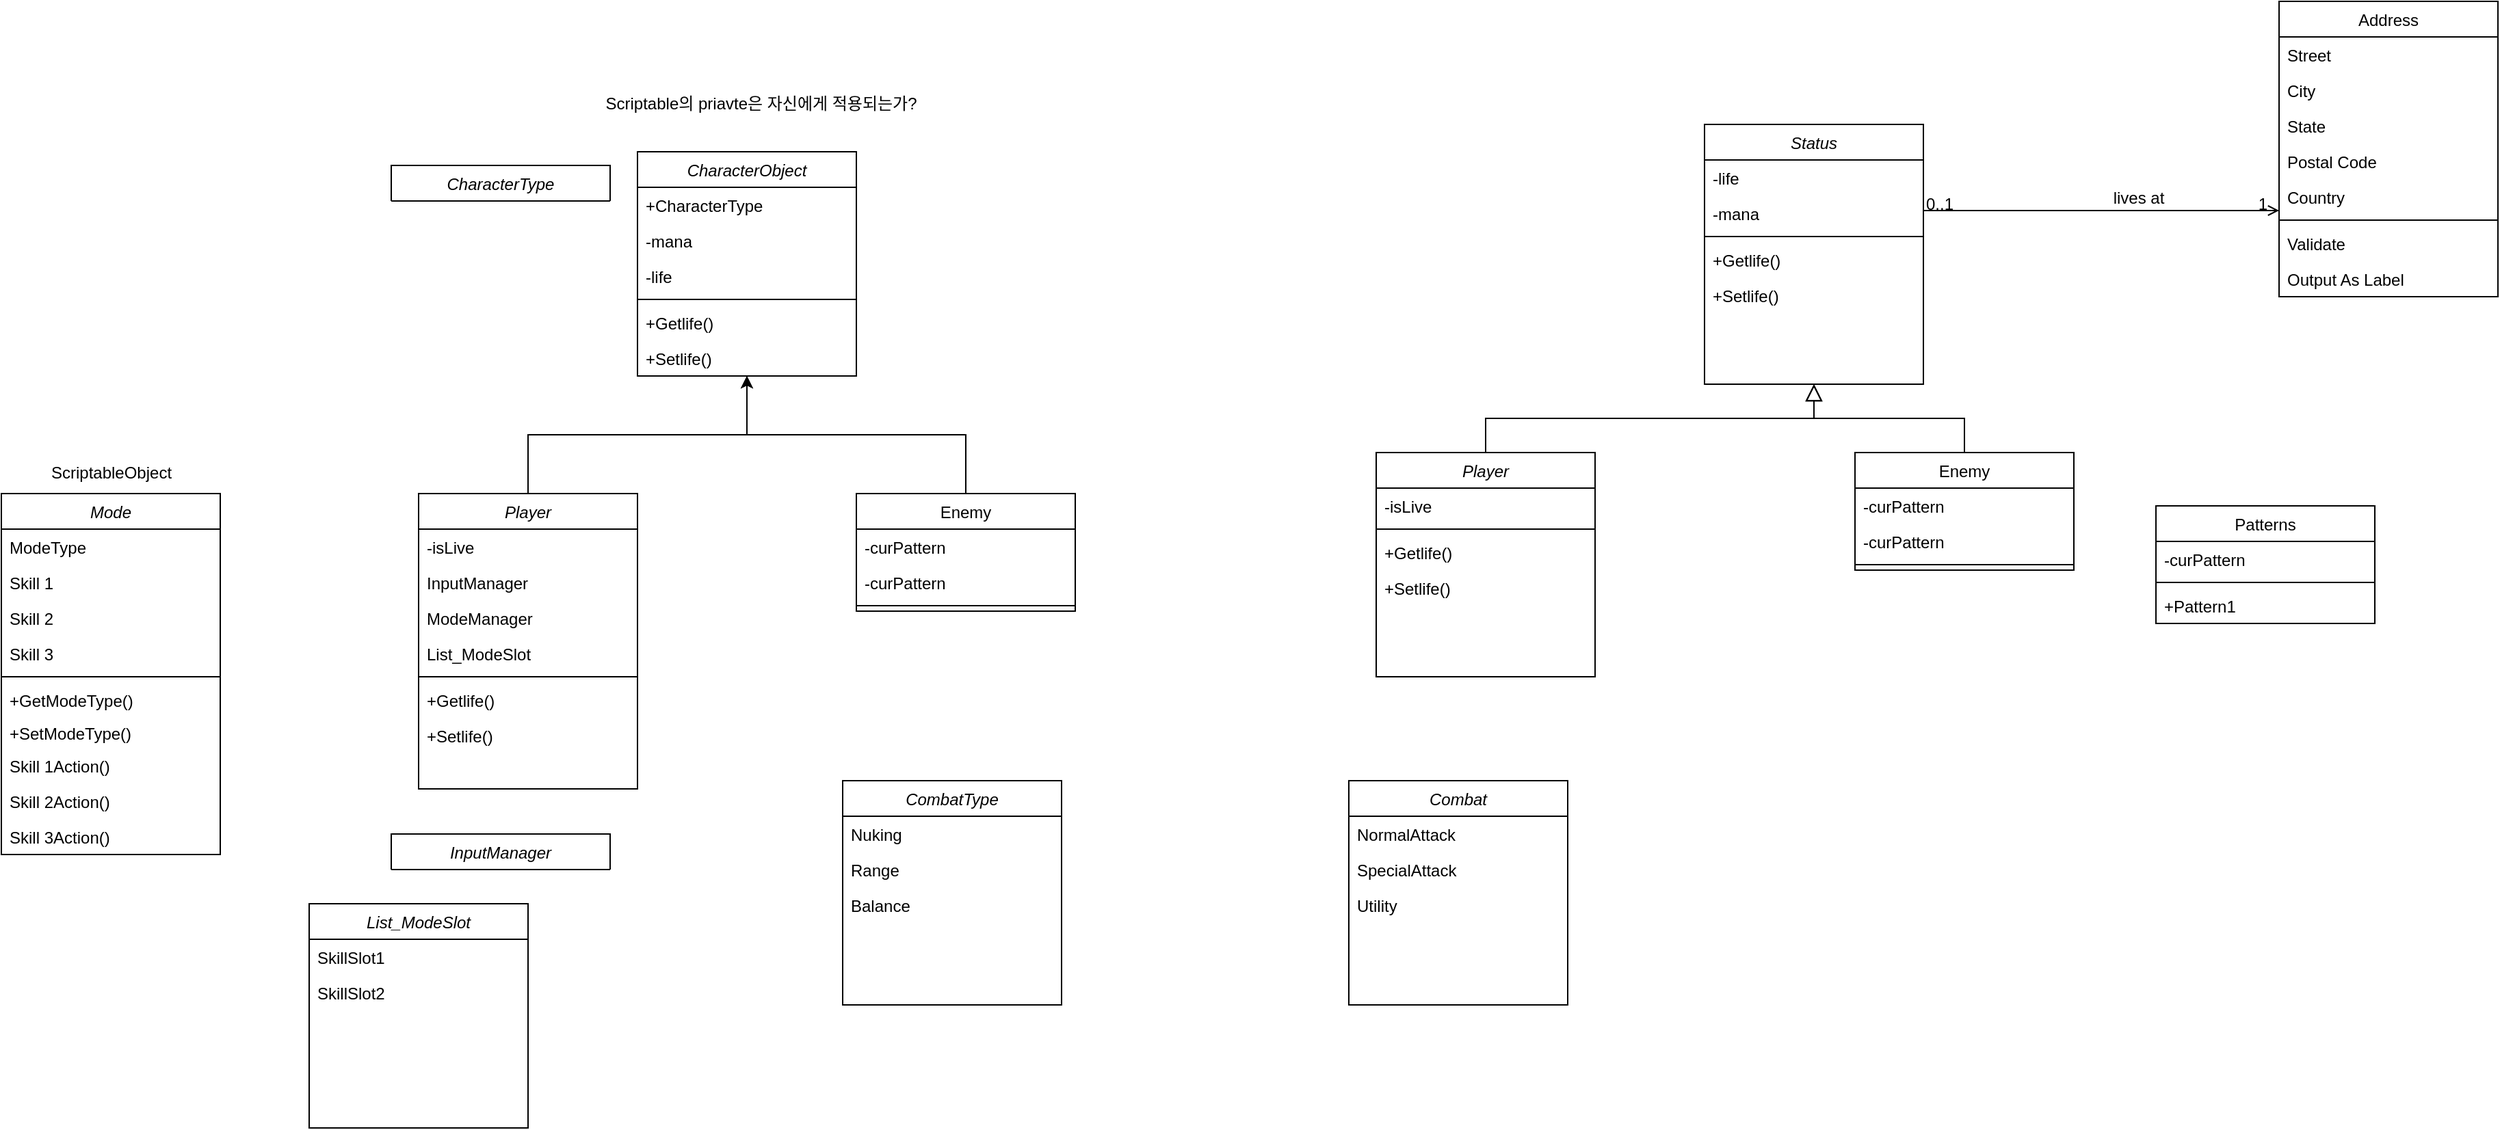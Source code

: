 <mxfile version="21.7.5" type="github">
  <diagram id="C5RBs43oDa-KdzZeNtuy" name="Page-1">
    <mxGraphModel dx="3042" dy="765" grid="1" gridSize="10" guides="1" tooltips="1" connect="1" arrows="1" fold="1" page="1" pageScale="1" pageWidth="827" pageHeight="1169" math="0" shadow="0">
      <root>
        <mxCell id="WIyWlLk6GJQsqaUBKTNV-0" />
        <mxCell id="WIyWlLk6GJQsqaUBKTNV-1" parent="WIyWlLk6GJQsqaUBKTNV-0" />
        <mxCell id="zkfFHV4jXpPFQw0GAbJ--0" value="Status" style="swimlane;fontStyle=2;align=center;verticalAlign=top;childLayout=stackLayout;horizontal=1;startSize=26;horizontalStack=0;resizeParent=1;resizeLast=0;collapsible=1;marginBottom=0;rounded=0;shadow=0;strokeWidth=1;" parent="WIyWlLk6GJQsqaUBKTNV-1" vertex="1">
          <mxGeometry x="220" y="120" width="160" height="190" as="geometry">
            <mxRectangle x="230" y="140" width="160" height="26" as="alternateBounds" />
          </mxGeometry>
        </mxCell>
        <mxCell id="uWwSneEnuYxuJ-_w9T1K-6" value="-life" style="text;align=left;verticalAlign=top;spacingLeft=4;spacingRight=4;overflow=hidden;rotatable=0;points=[[0,0.5],[1,0.5]];portConstraint=eastwest;" parent="zkfFHV4jXpPFQw0GAbJ--0" vertex="1">
          <mxGeometry y="26" width="160" height="26" as="geometry" />
        </mxCell>
        <mxCell id="uWwSneEnuYxuJ-_w9T1K-7" value="-mana" style="text;align=left;verticalAlign=top;spacingLeft=4;spacingRight=4;overflow=hidden;rotatable=0;points=[[0,0.5],[1,0.5]];portConstraint=eastwest;rounded=0;shadow=0;html=0;" parent="zkfFHV4jXpPFQw0GAbJ--0" vertex="1">
          <mxGeometry y="52" width="160" height="26" as="geometry" />
        </mxCell>
        <mxCell id="zkfFHV4jXpPFQw0GAbJ--4" value="" style="line;html=1;strokeWidth=1;align=left;verticalAlign=middle;spacingTop=-1;spacingLeft=3;spacingRight=3;rotatable=0;labelPosition=right;points=[];portConstraint=eastwest;" parent="zkfFHV4jXpPFQw0GAbJ--0" vertex="1">
          <mxGeometry y="78" width="160" height="8" as="geometry" />
        </mxCell>
        <mxCell id="uWwSneEnuYxuJ-_w9T1K-9" value="+Getlife()" style="text;align=left;verticalAlign=top;spacingLeft=4;spacingRight=4;overflow=hidden;rotatable=0;points=[[0,0.5],[1,0.5]];portConstraint=eastwest;" parent="zkfFHV4jXpPFQw0GAbJ--0" vertex="1">
          <mxGeometry y="86" width="160" height="26" as="geometry" />
        </mxCell>
        <mxCell id="uWwSneEnuYxuJ-_w9T1K-10" value="+Setlife()" style="text;align=left;verticalAlign=top;spacingLeft=4;spacingRight=4;overflow=hidden;rotatable=0;points=[[0,0.5],[1,0.5]];portConstraint=eastwest;" parent="zkfFHV4jXpPFQw0GAbJ--0" vertex="1">
          <mxGeometry y="112" width="160" height="26" as="geometry" />
        </mxCell>
        <mxCell id="zkfFHV4jXpPFQw0GAbJ--12" value="" style="endArrow=block;endSize=10;endFill=0;shadow=0;strokeWidth=1;rounded=0;edgeStyle=elbowEdgeStyle;elbow=vertical;exitX=0.5;exitY=0;exitDx=0;exitDy=0;" parent="WIyWlLk6GJQsqaUBKTNV-1" source="SYZSIaImbJLDDhlWVHzJ-0" target="zkfFHV4jXpPFQw0GAbJ--0" edge="1">
          <mxGeometry width="160" relative="1" as="geometry">
            <mxPoint x="200" y="360" as="sourcePoint" />
            <mxPoint x="200" y="203" as="targetPoint" />
          </mxGeometry>
        </mxCell>
        <mxCell id="zkfFHV4jXpPFQw0GAbJ--13" value="Enemy" style="swimlane;fontStyle=0;align=center;verticalAlign=top;childLayout=stackLayout;horizontal=1;startSize=26;horizontalStack=0;resizeParent=1;resizeLast=0;collapsible=1;marginBottom=0;rounded=0;shadow=0;strokeWidth=1;" parent="WIyWlLk6GJQsqaUBKTNV-1" vertex="1">
          <mxGeometry x="330" y="360" width="160" height="86" as="geometry">
            <mxRectangle x="340" y="380" width="170" height="26" as="alternateBounds" />
          </mxGeometry>
        </mxCell>
        <mxCell id="zkfFHV4jXpPFQw0GAbJ--14" value="-curPattern" style="text;align=left;verticalAlign=top;spacingLeft=4;spacingRight=4;overflow=hidden;rotatable=0;points=[[0,0.5],[1,0.5]];portConstraint=eastwest;" parent="zkfFHV4jXpPFQw0GAbJ--13" vertex="1">
          <mxGeometry y="26" width="160" height="26" as="geometry" />
        </mxCell>
        <mxCell id="uWwSneEnuYxuJ-_w9T1K-12" value="-curPattern" style="text;align=left;verticalAlign=top;spacingLeft=4;spacingRight=4;overflow=hidden;rotatable=0;points=[[0,0.5],[1,0.5]];portConstraint=eastwest;" parent="zkfFHV4jXpPFQw0GAbJ--13" vertex="1">
          <mxGeometry y="52" width="160" height="26" as="geometry" />
        </mxCell>
        <mxCell id="zkfFHV4jXpPFQw0GAbJ--15" value="" style="line;html=1;strokeWidth=1;align=left;verticalAlign=middle;spacingTop=-1;spacingLeft=3;spacingRight=3;rotatable=0;labelPosition=right;points=[];portConstraint=eastwest;" parent="zkfFHV4jXpPFQw0GAbJ--13" vertex="1">
          <mxGeometry y="78" width="160" height="8" as="geometry" />
        </mxCell>
        <mxCell id="zkfFHV4jXpPFQw0GAbJ--16" value="" style="endArrow=block;endSize=10;endFill=0;shadow=0;strokeWidth=1;rounded=0;edgeStyle=elbowEdgeStyle;elbow=vertical;" parent="WIyWlLk6GJQsqaUBKTNV-1" source="zkfFHV4jXpPFQw0GAbJ--13" target="zkfFHV4jXpPFQw0GAbJ--0" edge="1">
          <mxGeometry width="160" relative="1" as="geometry">
            <mxPoint x="210" y="373" as="sourcePoint" />
            <mxPoint x="310" y="271" as="targetPoint" />
          </mxGeometry>
        </mxCell>
        <mxCell id="zkfFHV4jXpPFQw0GAbJ--17" value="Address" style="swimlane;fontStyle=0;align=center;verticalAlign=top;childLayout=stackLayout;horizontal=1;startSize=26;horizontalStack=0;resizeParent=1;resizeLast=0;collapsible=1;marginBottom=0;rounded=0;shadow=0;strokeWidth=1;" parent="WIyWlLk6GJQsqaUBKTNV-1" vertex="1">
          <mxGeometry x="640" y="30" width="160" height="216" as="geometry">
            <mxRectangle x="550" y="140" width="160" height="26" as="alternateBounds" />
          </mxGeometry>
        </mxCell>
        <mxCell id="zkfFHV4jXpPFQw0GAbJ--18" value="Street" style="text;align=left;verticalAlign=top;spacingLeft=4;spacingRight=4;overflow=hidden;rotatable=0;points=[[0,0.5],[1,0.5]];portConstraint=eastwest;" parent="zkfFHV4jXpPFQw0GAbJ--17" vertex="1">
          <mxGeometry y="26" width="160" height="26" as="geometry" />
        </mxCell>
        <mxCell id="zkfFHV4jXpPFQw0GAbJ--19" value="City" style="text;align=left;verticalAlign=top;spacingLeft=4;spacingRight=4;overflow=hidden;rotatable=0;points=[[0,0.5],[1,0.5]];portConstraint=eastwest;rounded=0;shadow=0;html=0;" parent="zkfFHV4jXpPFQw0GAbJ--17" vertex="1">
          <mxGeometry y="52" width="160" height="26" as="geometry" />
        </mxCell>
        <mxCell id="zkfFHV4jXpPFQw0GAbJ--20" value="State" style="text;align=left;verticalAlign=top;spacingLeft=4;spacingRight=4;overflow=hidden;rotatable=0;points=[[0,0.5],[1,0.5]];portConstraint=eastwest;rounded=0;shadow=0;html=0;" parent="zkfFHV4jXpPFQw0GAbJ--17" vertex="1">
          <mxGeometry y="78" width="160" height="26" as="geometry" />
        </mxCell>
        <mxCell id="zkfFHV4jXpPFQw0GAbJ--21" value="Postal Code" style="text;align=left;verticalAlign=top;spacingLeft=4;spacingRight=4;overflow=hidden;rotatable=0;points=[[0,0.5],[1,0.5]];portConstraint=eastwest;rounded=0;shadow=0;html=0;" parent="zkfFHV4jXpPFQw0GAbJ--17" vertex="1">
          <mxGeometry y="104" width="160" height="26" as="geometry" />
        </mxCell>
        <mxCell id="zkfFHV4jXpPFQw0GAbJ--22" value="Country" style="text;align=left;verticalAlign=top;spacingLeft=4;spacingRight=4;overflow=hidden;rotatable=0;points=[[0,0.5],[1,0.5]];portConstraint=eastwest;rounded=0;shadow=0;html=0;" parent="zkfFHV4jXpPFQw0GAbJ--17" vertex="1">
          <mxGeometry y="130" width="160" height="26" as="geometry" />
        </mxCell>
        <mxCell id="zkfFHV4jXpPFQw0GAbJ--23" value="" style="line;html=1;strokeWidth=1;align=left;verticalAlign=middle;spacingTop=-1;spacingLeft=3;spacingRight=3;rotatable=0;labelPosition=right;points=[];portConstraint=eastwest;" parent="zkfFHV4jXpPFQw0GAbJ--17" vertex="1">
          <mxGeometry y="156" width="160" height="8" as="geometry" />
        </mxCell>
        <mxCell id="zkfFHV4jXpPFQw0GAbJ--24" value="Validate" style="text;align=left;verticalAlign=top;spacingLeft=4;spacingRight=4;overflow=hidden;rotatable=0;points=[[0,0.5],[1,0.5]];portConstraint=eastwest;" parent="zkfFHV4jXpPFQw0GAbJ--17" vertex="1">
          <mxGeometry y="164" width="160" height="26" as="geometry" />
        </mxCell>
        <mxCell id="zkfFHV4jXpPFQw0GAbJ--25" value="Output As Label" style="text;align=left;verticalAlign=top;spacingLeft=4;spacingRight=4;overflow=hidden;rotatable=0;points=[[0,0.5],[1,0.5]];portConstraint=eastwest;" parent="zkfFHV4jXpPFQw0GAbJ--17" vertex="1">
          <mxGeometry y="190" width="160" height="26" as="geometry" />
        </mxCell>
        <mxCell id="zkfFHV4jXpPFQw0GAbJ--26" value="" style="endArrow=open;shadow=0;strokeWidth=1;rounded=0;endFill=1;edgeStyle=elbowEdgeStyle;elbow=vertical;" parent="WIyWlLk6GJQsqaUBKTNV-1" source="zkfFHV4jXpPFQw0GAbJ--0" target="zkfFHV4jXpPFQw0GAbJ--17" edge="1">
          <mxGeometry x="0.5" y="41" relative="1" as="geometry">
            <mxPoint x="380" y="192" as="sourcePoint" />
            <mxPoint x="540" y="192" as="targetPoint" />
            <mxPoint x="-40" y="32" as="offset" />
          </mxGeometry>
        </mxCell>
        <mxCell id="zkfFHV4jXpPFQw0GAbJ--27" value="0..1" style="resizable=0;align=left;verticalAlign=bottom;labelBackgroundColor=none;fontSize=12;" parent="zkfFHV4jXpPFQw0GAbJ--26" connectable="0" vertex="1">
          <mxGeometry x="-1" relative="1" as="geometry">
            <mxPoint y="4" as="offset" />
          </mxGeometry>
        </mxCell>
        <mxCell id="zkfFHV4jXpPFQw0GAbJ--28" value="1" style="resizable=0;align=right;verticalAlign=bottom;labelBackgroundColor=none;fontSize=12;" parent="zkfFHV4jXpPFQw0GAbJ--26" connectable="0" vertex="1">
          <mxGeometry x="1" relative="1" as="geometry">
            <mxPoint x="-7" y="4" as="offset" />
          </mxGeometry>
        </mxCell>
        <mxCell id="zkfFHV4jXpPFQw0GAbJ--29" value="lives at" style="text;html=1;resizable=0;points=[];;align=center;verticalAlign=middle;labelBackgroundColor=none;rounded=0;shadow=0;strokeWidth=1;fontSize=12;" parent="zkfFHV4jXpPFQw0GAbJ--26" vertex="1" connectable="0">
          <mxGeometry x="0.5" y="49" relative="1" as="geometry">
            <mxPoint x="-38" y="40" as="offset" />
          </mxGeometry>
        </mxCell>
        <mxCell id="SYZSIaImbJLDDhlWVHzJ-0" value="Player" style="swimlane;fontStyle=2;align=center;verticalAlign=top;childLayout=stackLayout;horizontal=1;startSize=26;horizontalStack=0;resizeParent=1;resizeLast=0;collapsible=1;marginBottom=0;rounded=0;shadow=0;strokeWidth=1;" parent="WIyWlLk6GJQsqaUBKTNV-1" vertex="1">
          <mxGeometry x="-20" y="360" width="160" height="164" as="geometry">
            <mxRectangle x="230" y="140" width="160" height="26" as="alternateBounds" />
          </mxGeometry>
        </mxCell>
        <mxCell id="SYZSIaImbJLDDhlWVHzJ-1" value="-isLive" style="text;align=left;verticalAlign=top;spacingLeft=4;spacingRight=4;overflow=hidden;rotatable=0;points=[[0,0.5],[1,0.5]];portConstraint=eastwest;" parent="SYZSIaImbJLDDhlWVHzJ-0" vertex="1">
          <mxGeometry y="26" width="160" height="26" as="geometry" />
        </mxCell>
        <mxCell id="SYZSIaImbJLDDhlWVHzJ-4" value="" style="line;html=1;strokeWidth=1;align=left;verticalAlign=middle;spacingTop=-1;spacingLeft=3;spacingRight=3;rotatable=0;labelPosition=right;points=[];portConstraint=eastwest;" parent="SYZSIaImbJLDDhlWVHzJ-0" vertex="1">
          <mxGeometry y="52" width="160" height="8" as="geometry" />
        </mxCell>
        <mxCell id="SYZSIaImbJLDDhlWVHzJ-5" value="+Getlife()" style="text;align=left;verticalAlign=top;spacingLeft=4;spacingRight=4;overflow=hidden;rotatable=0;points=[[0,0.5],[1,0.5]];portConstraint=eastwest;" parent="SYZSIaImbJLDDhlWVHzJ-0" vertex="1">
          <mxGeometry y="60" width="160" height="26" as="geometry" />
        </mxCell>
        <mxCell id="uWwSneEnuYxuJ-_w9T1K-0" value="+Setlife()" style="text;align=left;verticalAlign=top;spacingLeft=4;spacingRight=4;overflow=hidden;rotatable=0;points=[[0,0.5],[1,0.5]];portConstraint=eastwest;" parent="SYZSIaImbJLDDhlWVHzJ-0" vertex="1">
          <mxGeometry y="86" width="160" height="26" as="geometry" />
        </mxCell>
        <mxCell id="uWwSneEnuYxuJ-_w9T1K-13" value="Patterns" style="swimlane;fontStyle=0;align=center;verticalAlign=top;childLayout=stackLayout;horizontal=1;startSize=26;horizontalStack=0;resizeParent=1;resizeLast=0;collapsible=1;marginBottom=0;rounded=0;shadow=0;strokeWidth=1;" parent="WIyWlLk6GJQsqaUBKTNV-1" vertex="1">
          <mxGeometry x="550" y="399" width="160" height="86" as="geometry">
            <mxRectangle x="340" y="380" width="170" height="26" as="alternateBounds" />
          </mxGeometry>
        </mxCell>
        <mxCell id="uWwSneEnuYxuJ-_w9T1K-14" value="-curPattern" style="text;align=left;verticalAlign=top;spacingLeft=4;spacingRight=4;overflow=hidden;rotatable=0;points=[[0,0.5],[1,0.5]];portConstraint=eastwest;" parent="uWwSneEnuYxuJ-_w9T1K-13" vertex="1">
          <mxGeometry y="26" width="160" height="26" as="geometry" />
        </mxCell>
        <mxCell id="uWwSneEnuYxuJ-_w9T1K-16" value="" style="line;html=1;strokeWidth=1;align=left;verticalAlign=middle;spacingTop=-1;spacingLeft=3;spacingRight=3;rotatable=0;labelPosition=right;points=[];portConstraint=eastwest;" parent="uWwSneEnuYxuJ-_w9T1K-13" vertex="1">
          <mxGeometry y="52" width="160" height="8" as="geometry" />
        </mxCell>
        <mxCell id="uWwSneEnuYxuJ-_w9T1K-15" value="+Pattern1" style="text;align=left;verticalAlign=top;spacingLeft=4;spacingRight=4;overflow=hidden;rotatable=0;points=[[0,0.5],[1,0.5]];portConstraint=eastwest;" parent="uWwSneEnuYxuJ-_w9T1K-13" vertex="1">
          <mxGeometry y="60" width="160" height="26" as="geometry" />
        </mxCell>
        <mxCell id="o0LXZU5-6Od_9K37iGlO-0" value="CharacterObject" style="swimlane;fontStyle=2;align=center;verticalAlign=top;childLayout=stackLayout;horizontal=1;startSize=26;horizontalStack=0;resizeParent=1;resizeLast=0;collapsible=1;marginBottom=0;rounded=0;shadow=0;strokeWidth=1;" parent="WIyWlLk6GJQsqaUBKTNV-1" vertex="1">
          <mxGeometry x="-560" y="140" width="160" height="164" as="geometry">
            <mxRectangle x="230" y="140" width="160" height="26" as="alternateBounds" />
          </mxGeometry>
        </mxCell>
        <mxCell id="o0LXZU5-6Od_9K37iGlO-1" value="+CharacterType" style="text;align=left;verticalAlign=top;spacingLeft=4;spacingRight=4;overflow=hidden;rotatable=0;points=[[0,0.5],[1,0.5]];portConstraint=eastwest;" parent="o0LXZU5-6Od_9K37iGlO-0" vertex="1">
          <mxGeometry y="26" width="160" height="26" as="geometry" />
        </mxCell>
        <mxCell id="o0LXZU5-6Od_9K37iGlO-25" value="-mana" style="text;align=left;verticalAlign=top;spacingLeft=4;spacingRight=4;overflow=hidden;rotatable=0;points=[[0,0.5],[1,0.5]];portConstraint=eastwest;rounded=0;shadow=0;html=0;" parent="o0LXZU5-6Od_9K37iGlO-0" vertex="1">
          <mxGeometry y="52" width="160" height="26" as="geometry" />
        </mxCell>
        <mxCell id="o0LXZU5-6Od_9K37iGlO-24" value="-life" style="text;align=left;verticalAlign=top;spacingLeft=4;spacingRight=4;overflow=hidden;rotatable=0;points=[[0,0.5],[1,0.5]];portConstraint=eastwest;" parent="o0LXZU5-6Od_9K37iGlO-0" vertex="1">
          <mxGeometry y="78" width="160" height="26" as="geometry" />
        </mxCell>
        <mxCell id="o0LXZU5-6Od_9K37iGlO-2" value="" style="line;html=1;strokeWidth=1;align=left;verticalAlign=middle;spacingTop=-1;spacingLeft=3;spacingRight=3;rotatable=0;labelPosition=right;points=[];portConstraint=eastwest;" parent="o0LXZU5-6Od_9K37iGlO-0" vertex="1">
          <mxGeometry y="104" width="160" height="8" as="geometry" />
        </mxCell>
        <mxCell id="o0LXZU5-6Od_9K37iGlO-3" value="+Getlife()" style="text;align=left;verticalAlign=top;spacingLeft=4;spacingRight=4;overflow=hidden;rotatable=0;points=[[0,0.5],[1,0.5]];portConstraint=eastwest;" parent="o0LXZU5-6Od_9K37iGlO-0" vertex="1">
          <mxGeometry y="112" width="160" height="26" as="geometry" />
        </mxCell>
        <mxCell id="o0LXZU5-6Od_9K37iGlO-4" value="+Setlife()" style="text;align=left;verticalAlign=top;spacingLeft=4;spacingRight=4;overflow=hidden;rotatable=0;points=[[0,0.5],[1,0.5]];portConstraint=eastwest;" parent="o0LXZU5-6Od_9K37iGlO-0" vertex="1">
          <mxGeometry y="138" width="160" height="26" as="geometry" />
        </mxCell>
        <mxCell id="o0LXZU5-6Od_9K37iGlO-5" value="CharacterType" style="swimlane;fontStyle=2;align=center;verticalAlign=top;childLayout=stackLayout;horizontal=1;startSize=26;horizontalStack=0;resizeParent=1;resizeLast=0;collapsible=1;marginBottom=0;rounded=0;shadow=0;strokeWidth=1;" parent="WIyWlLk6GJQsqaUBKTNV-1" vertex="1" collapsed="1">
          <mxGeometry x="-740" y="150" width="160" height="26" as="geometry">
            <mxRectangle x="-10" y="70" width="160" height="164" as="alternateBounds" />
          </mxGeometry>
        </mxCell>
        <mxCell id="o0LXZU5-6Od_9K37iGlO-6" value="Human&#xa;" style="text;align=left;verticalAlign=top;spacingLeft=4;spacingRight=4;overflow=hidden;rotatable=0;points=[[0,0.5],[1,0.5]];portConstraint=eastwest;" parent="o0LXZU5-6Od_9K37iGlO-5" vertex="1">
          <mxGeometry y="26" width="160" height="26" as="geometry" />
        </mxCell>
        <mxCell id="o0LXZU5-6Od_9K37iGlO-10" value="Demon" style="text;align=left;verticalAlign=top;spacingLeft=4;spacingRight=4;overflow=hidden;rotatable=0;points=[[0,0.5],[1,0.5]];portConstraint=eastwest;" parent="o0LXZU5-6Od_9K37iGlO-5" vertex="1">
          <mxGeometry y="52" width="160" height="26" as="geometry" />
        </mxCell>
        <mxCell id="o0LXZU5-6Od_9K37iGlO-16" style="edgeStyle=orthogonalEdgeStyle;rounded=0;orthogonalLoop=1;jettySize=auto;html=1;entryX=0.5;entryY=1;entryDx=0;entryDy=0;exitX=0.5;exitY=0;exitDx=0;exitDy=0;" parent="WIyWlLk6GJQsqaUBKTNV-1" source="o0LXZU5-6Od_9K37iGlO-11" target="o0LXZU5-6Od_9K37iGlO-0" edge="1">
          <mxGeometry relative="1" as="geometry" />
        </mxCell>
        <mxCell id="o0LXZU5-6Od_9K37iGlO-11" value="Player" style="swimlane;fontStyle=2;align=center;verticalAlign=top;childLayout=stackLayout;horizontal=1;startSize=26;horizontalStack=0;resizeParent=1;resizeLast=0;collapsible=1;marginBottom=0;rounded=0;shadow=0;strokeWidth=1;" parent="WIyWlLk6GJQsqaUBKTNV-1" vertex="1">
          <mxGeometry x="-720" y="390" width="160" height="216" as="geometry">
            <mxRectangle x="230" y="140" width="160" height="26" as="alternateBounds" />
          </mxGeometry>
        </mxCell>
        <mxCell id="o0LXZU5-6Od_9K37iGlO-12" value="-isLive" style="text;align=left;verticalAlign=top;spacingLeft=4;spacingRight=4;overflow=hidden;rotatable=0;points=[[0,0.5],[1,0.5]];portConstraint=eastwest;" parent="o0LXZU5-6Od_9K37iGlO-11" vertex="1">
          <mxGeometry y="26" width="160" height="26" as="geometry" />
        </mxCell>
        <mxCell id="cVBQmCQy5wfj4TZodvtZ-22" value="InputManager" style="text;align=left;verticalAlign=top;spacingLeft=4;spacingRight=4;overflow=hidden;rotatable=0;points=[[0,0.5],[1,0.5]];portConstraint=eastwest;" vertex="1" parent="o0LXZU5-6Od_9K37iGlO-11">
          <mxGeometry y="52" width="160" height="26" as="geometry" />
        </mxCell>
        <mxCell id="cVBQmCQy5wfj4TZodvtZ-26" value="ModeManager" style="text;align=left;verticalAlign=top;spacingLeft=4;spacingRight=4;overflow=hidden;rotatable=0;points=[[0,0.5],[1,0.5]];portConstraint=eastwest;" vertex="1" parent="o0LXZU5-6Od_9K37iGlO-11">
          <mxGeometry y="78" width="160" height="26" as="geometry" />
        </mxCell>
        <mxCell id="cVBQmCQy5wfj4TZodvtZ-27" value="List_ModeSlot" style="text;align=left;verticalAlign=top;spacingLeft=4;spacingRight=4;overflow=hidden;rotatable=0;points=[[0,0.5],[1,0.5]];portConstraint=eastwest;" vertex="1" parent="o0LXZU5-6Od_9K37iGlO-11">
          <mxGeometry y="104" width="160" height="26" as="geometry" />
        </mxCell>
        <mxCell id="o0LXZU5-6Od_9K37iGlO-13" value="" style="line;html=1;strokeWidth=1;align=left;verticalAlign=middle;spacingTop=-1;spacingLeft=3;spacingRight=3;rotatable=0;labelPosition=right;points=[];portConstraint=eastwest;" parent="o0LXZU5-6Od_9K37iGlO-11" vertex="1">
          <mxGeometry y="130" width="160" height="8" as="geometry" />
        </mxCell>
        <mxCell id="o0LXZU5-6Od_9K37iGlO-14" value="+Getlife()" style="text;align=left;verticalAlign=top;spacingLeft=4;spacingRight=4;overflow=hidden;rotatable=0;points=[[0,0.5],[1,0.5]];portConstraint=eastwest;" parent="o0LXZU5-6Od_9K37iGlO-11" vertex="1">
          <mxGeometry y="138" width="160" height="26" as="geometry" />
        </mxCell>
        <mxCell id="o0LXZU5-6Od_9K37iGlO-15" value="+Setlife()" style="text;align=left;verticalAlign=top;spacingLeft=4;spacingRight=4;overflow=hidden;rotatable=0;points=[[0,0.5],[1,0.5]];portConstraint=eastwest;" parent="o0LXZU5-6Od_9K37iGlO-11" vertex="1">
          <mxGeometry y="164" width="160" height="26" as="geometry" />
        </mxCell>
        <mxCell id="o0LXZU5-6Od_9K37iGlO-21" style="edgeStyle=orthogonalEdgeStyle;rounded=0;orthogonalLoop=1;jettySize=auto;html=1;entryX=0.5;entryY=1;entryDx=0;entryDy=0;exitX=0.5;exitY=0;exitDx=0;exitDy=0;" parent="WIyWlLk6GJQsqaUBKTNV-1" source="o0LXZU5-6Od_9K37iGlO-17" target="o0LXZU5-6Od_9K37iGlO-0" edge="1">
          <mxGeometry relative="1" as="geometry" />
        </mxCell>
        <mxCell id="o0LXZU5-6Od_9K37iGlO-17" value="Enemy" style="swimlane;fontStyle=0;align=center;verticalAlign=top;childLayout=stackLayout;horizontal=1;startSize=26;horizontalStack=0;resizeParent=1;resizeLast=0;collapsible=1;marginBottom=0;rounded=0;shadow=0;strokeWidth=1;" parent="WIyWlLk6GJQsqaUBKTNV-1" vertex="1">
          <mxGeometry x="-400" y="390" width="160" height="86" as="geometry">
            <mxRectangle x="340" y="380" width="170" height="26" as="alternateBounds" />
          </mxGeometry>
        </mxCell>
        <mxCell id="o0LXZU5-6Od_9K37iGlO-18" value="-curPattern" style="text;align=left;verticalAlign=top;spacingLeft=4;spacingRight=4;overflow=hidden;rotatable=0;points=[[0,0.5],[1,0.5]];portConstraint=eastwest;" parent="o0LXZU5-6Od_9K37iGlO-17" vertex="1">
          <mxGeometry y="26" width="160" height="26" as="geometry" />
        </mxCell>
        <mxCell id="o0LXZU5-6Od_9K37iGlO-19" value="-curPattern" style="text;align=left;verticalAlign=top;spacingLeft=4;spacingRight=4;overflow=hidden;rotatable=0;points=[[0,0.5],[1,0.5]];portConstraint=eastwest;" parent="o0LXZU5-6Od_9K37iGlO-17" vertex="1">
          <mxGeometry y="52" width="160" height="26" as="geometry" />
        </mxCell>
        <mxCell id="o0LXZU5-6Od_9K37iGlO-20" value="" style="line;html=1;strokeWidth=1;align=left;verticalAlign=middle;spacingTop=-1;spacingLeft=3;spacingRight=3;rotatable=0;labelPosition=right;points=[];portConstraint=eastwest;" parent="o0LXZU5-6Od_9K37iGlO-17" vertex="1">
          <mxGeometry y="78" width="160" height="8" as="geometry" />
        </mxCell>
        <mxCell id="o0LXZU5-6Od_9K37iGlO-26" value="Scriptable의 priavte은 자신에게 적용되는가?" style="text;html=1;align=center;verticalAlign=middle;resizable=0;points=[];autosize=1;strokeColor=none;fillColor=none;" parent="WIyWlLk6GJQsqaUBKTNV-1" vertex="1">
          <mxGeometry x="-600" y="90" width="260" height="30" as="geometry" />
        </mxCell>
        <mxCell id="725qmB7uthzm8OpOsjdw-1" value="CombatType" style="swimlane;fontStyle=2;align=center;verticalAlign=top;childLayout=stackLayout;horizontal=1;startSize=26;horizontalStack=0;resizeParent=1;resizeLast=0;collapsible=1;marginBottom=0;rounded=0;shadow=0;strokeWidth=1;" parent="WIyWlLk6GJQsqaUBKTNV-1" vertex="1">
          <mxGeometry x="-410" y="600" width="160" height="164" as="geometry">
            <mxRectangle x="-220" y="130" width="160" height="26" as="alternateBounds" />
          </mxGeometry>
        </mxCell>
        <mxCell id="725qmB7uthzm8OpOsjdw-2" value="Nuking" style="text;align=left;verticalAlign=top;spacingLeft=4;spacingRight=4;overflow=hidden;rotatable=0;points=[[0,0.5],[1,0.5]];portConstraint=eastwest;" parent="725qmB7uthzm8OpOsjdw-1" vertex="1">
          <mxGeometry y="26" width="160" height="26" as="geometry" />
        </mxCell>
        <mxCell id="725qmB7uthzm8OpOsjdw-3" value="Range" style="text;align=left;verticalAlign=top;spacingLeft=4;spacingRight=4;overflow=hidden;rotatable=0;points=[[0,0.5],[1,0.5]];portConstraint=eastwest;" parent="725qmB7uthzm8OpOsjdw-1" vertex="1">
          <mxGeometry y="52" width="160" height="26" as="geometry" />
        </mxCell>
        <mxCell id="725qmB7uthzm8OpOsjdw-4" value="Balance" style="text;align=left;verticalAlign=top;spacingLeft=4;spacingRight=4;overflow=hidden;rotatable=0;points=[[0,0.5],[1,0.5]];portConstraint=eastwest;" parent="725qmB7uthzm8OpOsjdw-1" vertex="1">
          <mxGeometry y="78" width="160" height="26" as="geometry" />
        </mxCell>
        <mxCell id="725qmB7uthzm8OpOsjdw-5" value="Combat" style="swimlane;fontStyle=2;align=center;verticalAlign=top;childLayout=stackLayout;horizontal=1;startSize=26;horizontalStack=0;resizeParent=1;resizeLast=0;collapsible=1;marginBottom=0;rounded=0;shadow=0;strokeWidth=1;" parent="WIyWlLk6GJQsqaUBKTNV-1" vertex="1">
          <mxGeometry x="-40" y="600" width="160" height="164" as="geometry">
            <mxRectangle x="-220" y="130" width="160" height="26" as="alternateBounds" />
          </mxGeometry>
        </mxCell>
        <mxCell id="725qmB7uthzm8OpOsjdw-6" value="NormalAttack" style="text;align=left;verticalAlign=top;spacingLeft=4;spacingRight=4;overflow=hidden;rotatable=0;points=[[0,0.5],[1,0.5]];portConstraint=eastwest;" parent="725qmB7uthzm8OpOsjdw-5" vertex="1">
          <mxGeometry y="26" width="160" height="26" as="geometry" />
        </mxCell>
        <mxCell id="725qmB7uthzm8OpOsjdw-7" value="SpecialAttack" style="text;align=left;verticalAlign=top;spacingLeft=4;spacingRight=4;overflow=hidden;rotatable=0;points=[[0,0.5],[1,0.5]];portConstraint=eastwest;" parent="725qmB7uthzm8OpOsjdw-5" vertex="1">
          <mxGeometry y="52" width="160" height="26" as="geometry" />
        </mxCell>
        <mxCell id="725qmB7uthzm8OpOsjdw-9" value="Utility" style="text;align=left;verticalAlign=top;spacingLeft=4;spacingRight=4;overflow=hidden;rotatable=0;points=[[0,0.5],[1,0.5]];portConstraint=eastwest;" parent="725qmB7uthzm8OpOsjdw-5" vertex="1">
          <mxGeometry y="78" width="160" height="26" as="geometry" />
        </mxCell>
        <mxCell id="cVBQmCQy5wfj4TZodvtZ-8" value="Mode" style="swimlane;fontStyle=2;align=center;verticalAlign=top;childLayout=stackLayout;horizontal=1;startSize=26;horizontalStack=0;resizeParent=1;resizeLast=0;collapsible=1;marginBottom=0;rounded=0;shadow=0;strokeWidth=1;" vertex="1" parent="WIyWlLk6GJQsqaUBKTNV-1">
          <mxGeometry x="-1025" y="390" width="160" height="264" as="geometry">
            <mxRectangle x="-1300" y="410" width="160" height="26" as="alternateBounds" />
          </mxGeometry>
        </mxCell>
        <mxCell id="cVBQmCQy5wfj4TZodvtZ-10" value="ModeType" style="text;align=left;verticalAlign=top;spacingLeft=4;spacingRight=4;overflow=hidden;rotatable=0;points=[[0,0.5],[1,0.5]];portConstraint=eastwest;" vertex="1" parent="cVBQmCQy5wfj4TZodvtZ-8">
          <mxGeometry y="26" width="160" height="26" as="geometry" />
        </mxCell>
        <mxCell id="cVBQmCQy5wfj4TZodvtZ-12" value="Skill 1" style="text;align=left;verticalAlign=top;spacingLeft=4;spacingRight=4;overflow=hidden;rotatable=0;points=[[0,0.5],[1,0.5]];portConstraint=eastwest;" vertex="1" parent="cVBQmCQy5wfj4TZodvtZ-8">
          <mxGeometry y="52" width="160" height="26" as="geometry" />
        </mxCell>
        <mxCell id="cVBQmCQy5wfj4TZodvtZ-13" value="Skill 2" style="text;align=left;verticalAlign=top;spacingLeft=4;spacingRight=4;overflow=hidden;rotatable=0;points=[[0,0.5],[1,0.5]];portConstraint=eastwest;" vertex="1" parent="cVBQmCQy5wfj4TZodvtZ-8">
          <mxGeometry y="78" width="160" height="26" as="geometry" />
        </mxCell>
        <mxCell id="cVBQmCQy5wfj4TZodvtZ-14" value="Skill 3" style="text;align=left;verticalAlign=top;spacingLeft=4;spacingRight=4;overflow=hidden;rotatable=0;points=[[0,0.5],[1,0.5]];portConstraint=eastwest;" vertex="1" parent="cVBQmCQy5wfj4TZodvtZ-8">
          <mxGeometry y="104" width="160" height="26" as="geometry" />
        </mxCell>
        <mxCell id="cVBQmCQy5wfj4TZodvtZ-16" value="" style="line;html=1;strokeWidth=1;align=left;verticalAlign=middle;spacingTop=-1;spacingLeft=3;spacingRight=3;rotatable=0;labelPosition=right;points=[];portConstraint=eastwest;" vertex="1" parent="cVBQmCQy5wfj4TZodvtZ-8">
          <mxGeometry y="130" width="160" height="8" as="geometry" />
        </mxCell>
        <mxCell id="cVBQmCQy5wfj4TZodvtZ-17" value="+GetModeType()" style="text;align=left;verticalAlign=top;spacingLeft=4;spacingRight=4;overflow=hidden;rotatable=0;points=[[0,0.5],[1,0.5]];portConstraint=eastwest;" vertex="1" parent="cVBQmCQy5wfj4TZodvtZ-8">
          <mxGeometry y="138" width="160" height="24" as="geometry" />
        </mxCell>
        <mxCell id="cVBQmCQy5wfj4TZodvtZ-18" value="+SetModeType()" style="text;align=left;verticalAlign=top;spacingLeft=4;spacingRight=4;overflow=hidden;rotatable=0;points=[[0,0.5],[1,0.5]];portConstraint=eastwest;" vertex="1" parent="cVBQmCQy5wfj4TZodvtZ-8">
          <mxGeometry y="162" width="160" height="24" as="geometry" />
        </mxCell>
        <mxCell id="cVBQmCQy5wfj4TZodvtZ-19" value="Skill 1Action()" style="text;align=left;verticalAlign=top;spacingLeft=4;spacingRight=4;overflow=hidden;rotatable=0;points=[[0,0.5],[1,0.5]];portConstraint=eastwest;" vertex="1" parent="cVBQmCQy5wfj4TZodvtZ-8">
          <mxGeometry y="186" width="160" height="26" as="geometry" />
        </mxCell>
        <mxCell id="cVBQmCQy5wfj4TZodvtZ-20" value="Skill 2Action()" style="text;align=left;verticalAlign=top;spacingLeft=4;spacingRight=4;overflow=hidden;rotatable=0;points=[[0,0.5],[1,0.5]];portConstraint=eastwest;" vertex="1" parent="cVBQmCQy5wfj4TZodvtZ-8">
          <mxGeometry y="212" width="160" height="26" as="geometry" />
        </mxCell>
        <mxCell id="cVBQmCQy5wfj4TZodvtZ-21" value="Skill 3Action()" style="text;align=left;verticalAlign=top;spacingLeft=4;spacingRight=4;overflow=hidden;rotatable=0;points=[[0,0.5],[1,0.5]];portConstraint=eastwest;" vertex="1" parent="cVBQmCQy5wfj4TZodvtZ-8">
          <mxGeometry y="238" width="160" height="26" as="geometry" />
        </mxCell>
        <mxCell id="cVBQmCQy5wfj4TZodvtZ-11" value="ScriptableObject" style="text;html=1;align=center;verticalAlign=middle;resizable=0;points=[];autosize=1;strokeColor=none;fillColor=none;" vertex="1" parent="WIyWlLk6GJQsqaUBKTNV-1">
          <mxGeometry x="-1000" y="360" width="110" height="30" as="geometry" />
        </mxCell>
        <mxCell id="cVBQmCQy5wfj4TZodvtZ-23" value="InputManager" style="swimlane;fontStyle=2;align=center;verticalAlign=top;childLayout=stackLayout;horizontal=1;startSize=26;horizontalStack=0;resizeParent=1;resizeLast=0;collapsible=1;marginBottom=0;rounded=0;shadow=0;strokeWidth=1;" vertex="1" collapsed="1" parent="WIyWlLk6GJQsqaUBKTNV-1">
          <mxGeometry x="-740" y="639" width="160" height="26" as="geometry">
            <mxRectangle x="-10" y="70" width="160" height="164" as="alternateBounds" />
          </mxGeometry>
        </mxCell>
        <mxCell id="cVBQmCQy5wfj4TZodvtZ-24" value="Human&#xa;" style="text;align=left;verticalAlign=top;spacingLeft=4;spacingRight=4;overflow=hidden;rotatable=0;points=[[0,0.5],[1,0.5]];portConstraint=eastwest;" vertex="1" parent="cVBQmCQy5wfj4TZodvtZ-23">
          <mxGeometry y="26" width="160" height="26" as="geometry" />
        </mxCell>
        <mxCell id="cVBQmCQy5wfj4TZodvtZ-25" value="Demon" style="text;align=left;verticalAlign=top;spacingLeft=4;spacingRight=4;overflow=hidden;rotatable=0;points=[[0,0.5],[1,0.5]];portConstraint=eastwest;" vertex="1" parent="cVBQmCQy5wfj4TZodvtZ-23">
          <mxGeometry y="52" width="160" height="26" as="geometry" />
        </mxCell>
        <mxCell id="cVBQmCQy5wfj4TZodvtZ-29" value="List_ModeSlot" style="swimlane;fontStyle=2;align=center;verticalAlign=top;childLayout=stackLayout;horizontal=1;startSize=26;horizontalStack=0;resizeParent=1;resizeLast=0;collapsible=1;marginBottom=0;rounded=0;shadow=0;strokeWidth=1;" vertex="1" parent="WIyWlLk6GJQsqaUBKTNV-1">
          <mxGeometry x="-800" y="690" width="160" height="164" as="geometry">
            <mxRectangle x="-740" y="680" width="160" height="26" as="alternateBounds" />
          </mxGeometry>
        </mxCell>
        <mxCell id="cVBQmCQy5wfj4TZodvtZ-30" value="SkillSlot1" style="text;align=left;verticalAlign=top;spacingLeft=4;spacingRight=4;overflow=hidden;rotatable=0;points=[[0,0.5],[1,0.5]];portConstraint=eastwest;" vertex="1" parent="cVBQmCQy5wfj4TZodvtZ-29">
          <mxGeometry y="26" width="160" height="26" as="geometry" />
        </mxCell>
        <mxCell id="cVBQmCQy5wfj4TZodvtZ-31" value="SkillSlot2" style="text;align=left;verticalAlign=top;spacingLeft=4;spacingRight=4;overflow=hidden;rotatable=0;points=[[0,0.5],[1,0.5]];portConstraint=eastwest;" vertex="1" parent="cVBQmCQy5wfj4TZodvtZ-29">
          <mxGeometry y="52" width="160" height="26" as="geometry" />
        </mxCell>
      </root>
    </mxGraphModel>
  </diagram>
</mxfile>
